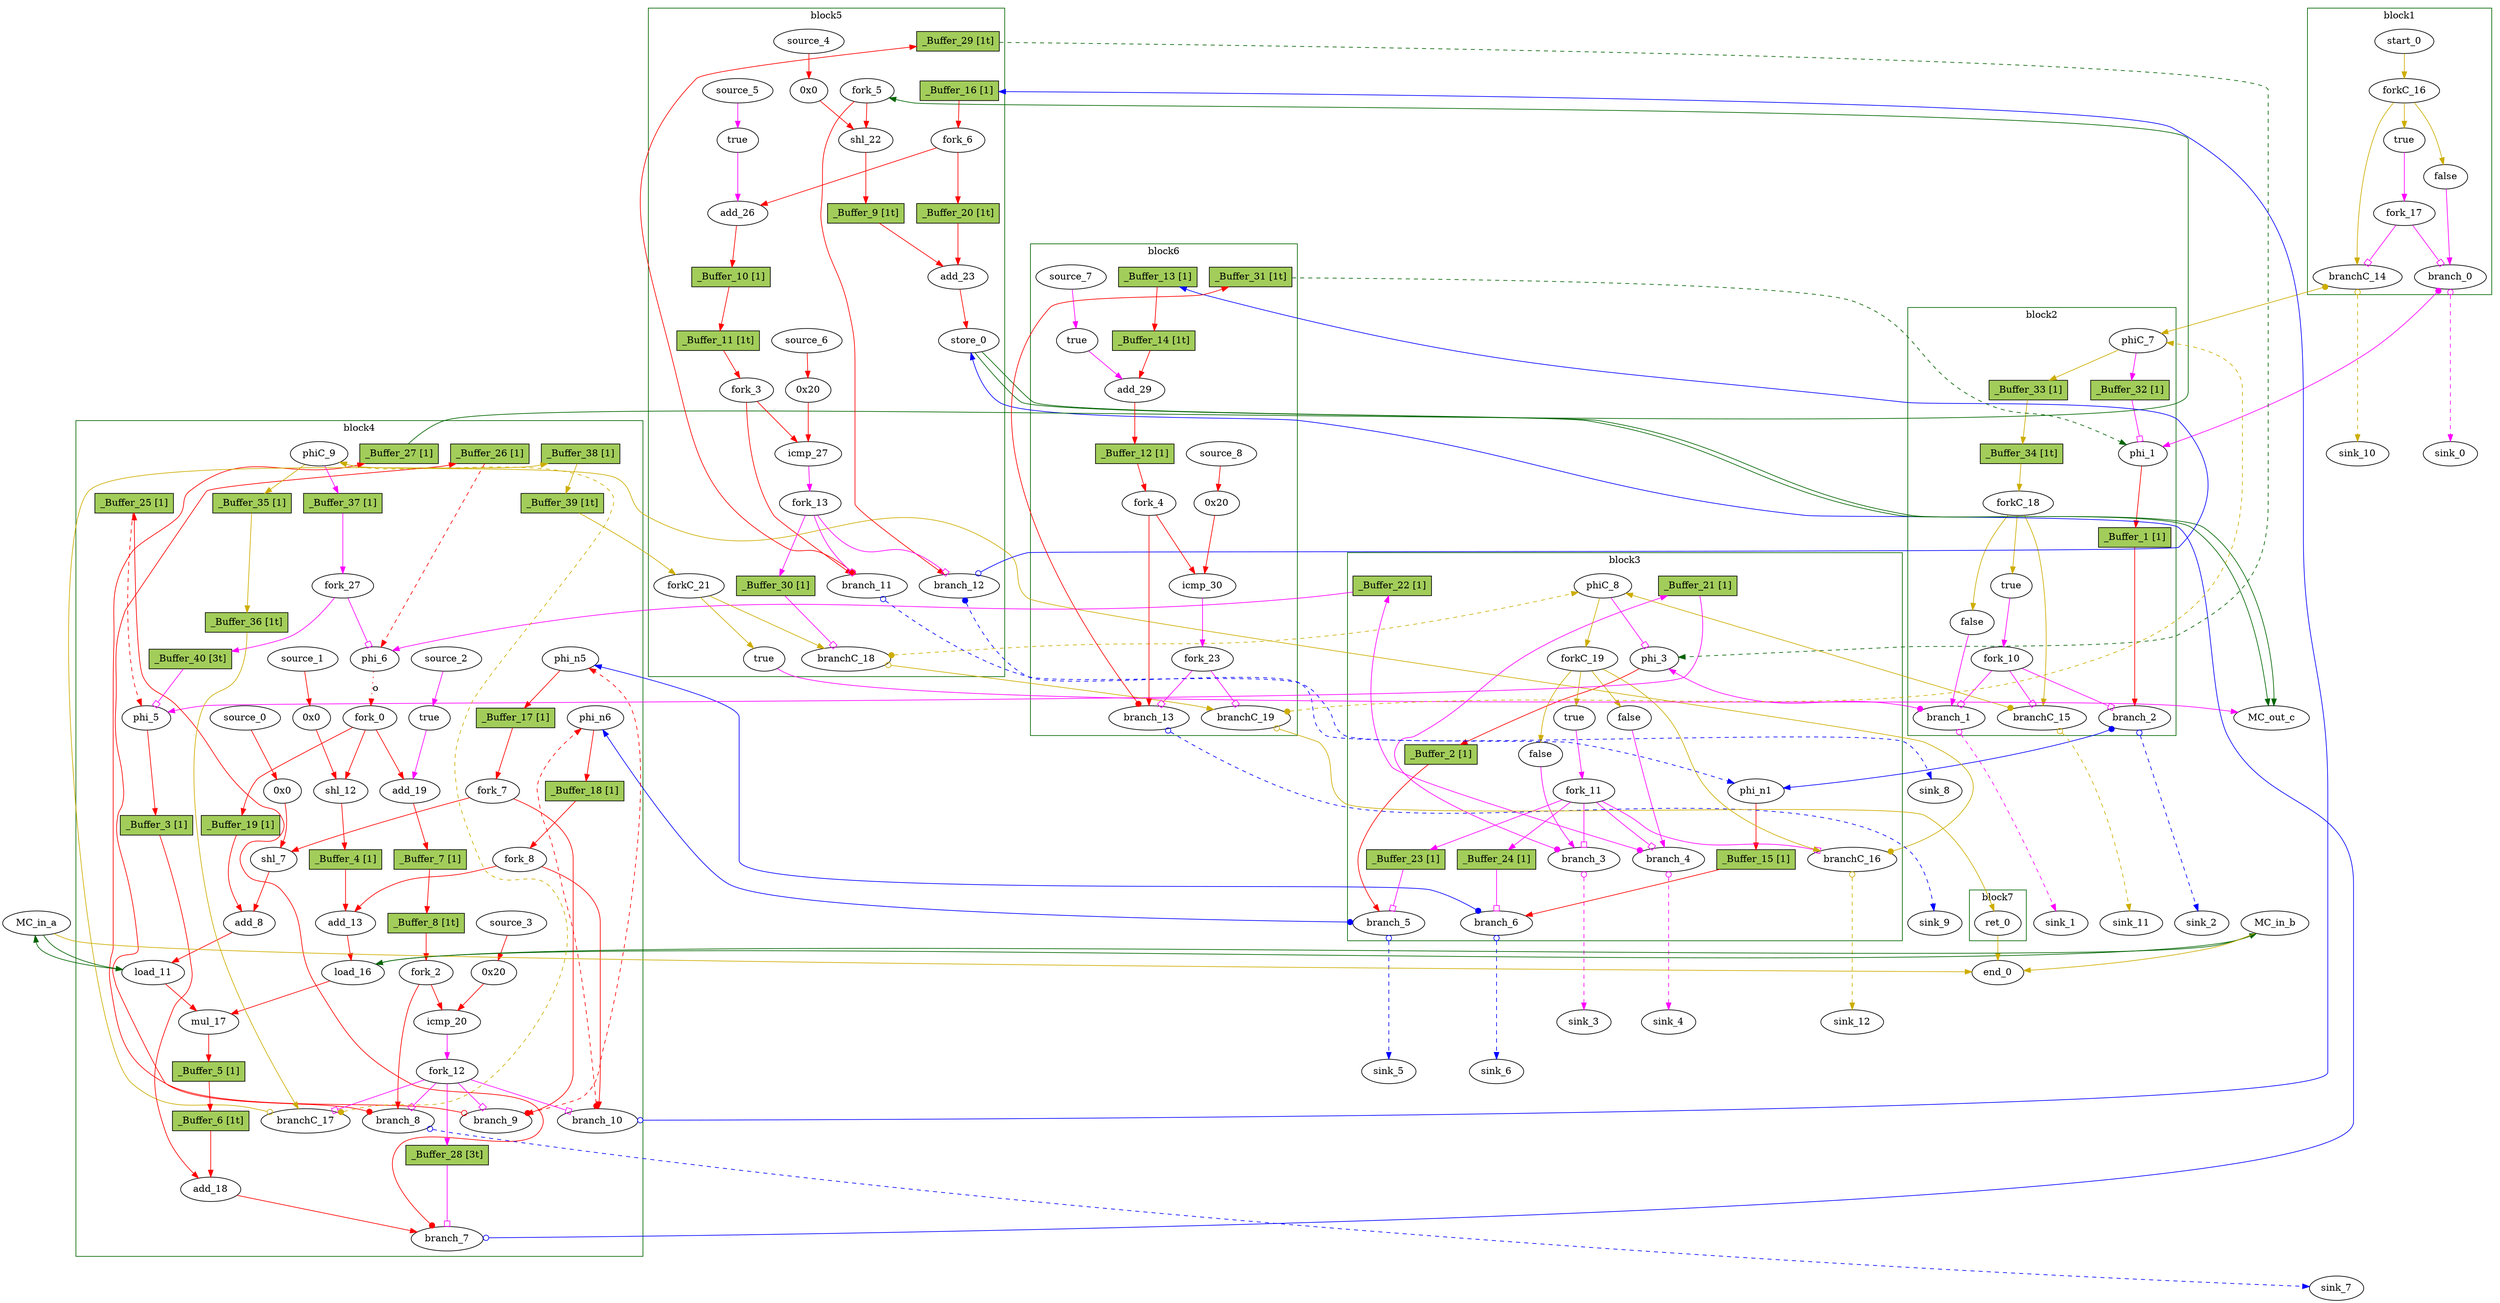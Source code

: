 // Number of blocks: 151
// Number of channels: 244
Digraph G {

  // Blocks
subgraph cluster_1 {
color = "darkgreen"
label = "block1"
  brCst_block1 [type=Constant, in="in1:1", out="out1:1", bbID = 1, value="0x1", label=true,  shape=oval];
  cst_0 [type=Constant, in="in1:1", out="out1:1", bbID = 1, value="0x0", label=false,  shape=oval];
  branch_0 [type=Branch, in="in1:1 in2?:1", out="out1+:1 out2-:1", bbID = 1,  shape=oval];
  start_0 [type=Entry, in="in1:0", out="out1:0", bbID = 1,  shape=oval];
  forkC_16 [type=Fork, in="in1:0", out="out1:0 out2:0 out3:0", bbID = 1,  shape=oval];
  branchC_14 [type=Branch, in="in1:0 in2?:1", out="out1+:0 out2-:0", bbID = 1,  shape=oval];
  fork_17 [type=Fork, in="in1:1", out="out1:1 out2:1", bbID = 1,  shape=oval];
}
subgraph cluster_2 {
color = "darkgreen"
label = "block2"
  phi_1 [type=Mux, in="in1?:1 in2:32 in3:32", out="out1:32", delay=1.397, bbID = 2,  shape=oval];
  brCst_block2 [type=Constant, in="in1:1", out="out1:1", bbID = 2, value="0x1", label=true,  shape=oval];
  cst_1 [type=Constant, in="in1:1", out="out1:1", bbID = 2, value="0x0", label=false,  shape=oval];
  branch_1 [type=Branch, in="in1:1 in2?:1", out="out1+:1 out2-:1", bbID = 2,  shape=oval];
  branch_2 [type=Branch, in="in1:32 in2?:1", out="out1+:32 out2-:32", bbID = 2,  shape=oval];
  fork_10 [type=Fork, in="in1:1", out="out1:1 out2:1 out3:1", bbID = 2,  shape=oval];
  phiC_7 [type=CntrlMerge, in="in1:0 in2:0", out="out1:0 out2?:1", delay=1.412, bbID = 2,  shape=oval];
  forkC_18 [type=Fork, in="in1:0", out="out1:0 out2:0 out3:0", bbID = 2,  shape=oval];
  branchC_15 [type=Branch, in="in1:0 in2?:1", out="out1+:0 out2-:0", bbID = 2,  shape=oval];
  _Buffer_1 [type=Buffer, in="in1:32", out="out1:32", bbID = 2, slots=1, transparent=false, label="_Buffer_1 [1]",  shape=box, style=filled, fillcolor=darkolivegreen3, height = 0.4];
  _Buffer_32 [type=Buffer, in="in1:1", out="out1:1", bbID = 2, slots=1, transparent=false, label="_Buffer_32 [1]",  shape=box, style=filled, fillcolor=darkolivegreen3, height = 0.4];
  _Buffer_33 [type=Buffer, in="in1:0", out="out1:0", bbID = 2, slots=1, transparent=false, label="_Buffer_33 [1]",  shape=box, style=filled, fillcolor=darkolivegreen3, height = 0.4];
  _Buffer_34 [type=Buffer, in="in1:0", out="out1:0", bbID = 2, slots=1, transparent=true, label="_Buffer_34 [1t]",  shape=box, style=filled, fillcolor=darkolivegreen3, height = 0.4];
}
subgraph cluster_3 {
color = "darkgreen"
label = "block3"
  phi_3 [type=Mux, in="in1?:1 in2:32 in3:32", out="out1:32", delay=1.397, bbID = 3,  shape=oval];
  brCst_block3 [type=Constant, in="in1:1", out="out1:1", bbID = 3, value="0x1", label=true,  shape=oval];
  cst_2 [type=Constant, in="in1:1", out="out1:1", bbID = 3, value="0x0", label=false,  shape=oval];
  cst_3 [type=Constant, in="in1:1", out="out1:1", bbID = 3, value="0x0", label=false,  shape=oval];
  phi_n1 [type=Merge, in="in1:32 in2:32", out="out1:32", delay=1.397, bbID = 3,  shape=oval];
  branch_3 [type=Branch, in="in1:1 in2?:1", out="out1+:1 out2-:1", bbID = 3,  shape=oval];
  branch_4 [type=Branch, in="in1:1 in2?:1", out="out1+:1 out2-:1", bbID = 3,  shape=oval];
  branch_5 [type=Branch, in="in1:32 in2?:1", out="out1+:32 out2-:32", bbID = 3,  shape=oval];
  branch_6 [type=Branch, in="in1:32 in2?:1", out="out1+:32 out2-:32", bbID = 3,  shape=oval];
  fork_11 [type=Fork, in="in1:1", out="out1:1 out2:1 out3:1 out4:1 out5:1", bbID = 3,  shape=oval];
  phiC_8 [type=CntrlMerge, in="in1:0 in2:0", out="out1:0 out2?:1", delay=1.412, bbID = 3,  shape=oval];
  forkC_19 [type=Fork, in="in1:0", out="out1:0 out2:0 out3:0 out4:0", bbID = 3,  shape=oval];
  branchC_16 [type=Branch, in="in1:0 in2?:1", out="out1+:0 out2-:0", bbID = 3,  shape=oval];
  _Buffer_2 [type=Buffer, in="in1:32", out="out1:32", bbID = 3, slots=1, transparent=false, label="_Buffer_2 [1]",  shape=box, style=filled, fillcolor=darkolivegreen3, height = 0.4];
  _Buffer_15 [type=Buffer, in="in1:32", out="out1:32", bbID = 3, slots=1, transparent=false, label="_Buffer_15 [1]",  shape=box, style=filled, fillcolor=darkolivegreen3, height = 0.4];
  _Buffer_21 [type=Buffer, in="in1:1", out="out1:1", bbID = 3, slots=1, transparent=false, label="_Buffer_21 [1]",  shape=box, style=filled, fillcolor=darkolivegreen3, height = 0.4];
  _Buffer_22 [type=Buffer, in="in1:1", out="out1:1", bbID = 3, slots=1, transparent=false, label="_Buffer_22 [1]",  shape=box, style=filled, fillcolor=darkolivegreen3, height = 0.4];
  _Buffer_23 [type=Buffer, in="in1:1", out="out1:1", bbID = 3, slots=1, transparent=false, label="_Buffer_23 [1]",  shape=box, style=filled, fillcolor=darkolivegreen3, height = 0.4];
  _Buffer_24 [type=Buffer, in="in1:1", out="out1:1", bbID = 3, slots=1, transparent=false, label="_Buffer_24 [1]",  shape=box, style=filled, fillcolor=darkolivegreen3, height = 0.4];
}
subgraph cluster_4 {
color = "darkgreen"
label = "block4"
  phi_5 [type=Mux, in="in1?:1 in2:32 in3:32", out="out1:32", delay=1.397, bbID = 4, retimingDiff=3.5,  shape=oval];
  phi_6 [type=Mux, in="in1?:1 in2:32 in3:32", out="out1:32", delay=1.397, bbID = 4, retimingDiff=0.5,  shape=oval];
  cst_4 [type=Constant, in="in1:32", out="out1:32", bbID = 4, value="0x0", label="0x0", retimingDiff=1,  shape=oval];
  shl_7 [type=Operator, in="in1:32 in2:32", out="out1:32", op = "add_op", bbID = 4, retimingDiff=1,  shape=oval];
  add_8 [type=Operator, in="in1:32 in2:32", out="out1:32", op = "add_op", delay=2.287, bbID = 4, retimingDiff=1,  shape=oval];
  load_11 [type=Operator, in="in1:32 in2:32", out="out1:32 out2:32", op = "mc_load_op", delay=1.412, bbID = 4, portID = 0, offset = 0, retimingDiff=1,  shape=oval];
  cst_5 [type=Constant, in="in1:32", out="out1:32", bbID = 4, value="0x0", label="0x0", retimingDiff=0.5,  shape=oval];
  shl_12 [type=Operator, in="in1:32 in2:32", out="out1:32", op = "add_op", bbID = 4, retimingDiff=0.5,  shape=oval];
  add_13 [type=Operator, in="in1:32 in2:32", out="out1:32", op = "add_op", delay=2.287, bbID = 4, retimingDiff=1,  shape=oval];
  load_16 [type=Operator, in="in1:32 in2:32", out="out1:32 out2:32", op = "mc_load_op", delay=1.412, bbID = 4, portID = 0, offset = 0, retimingDiff=1,  shape=oval];
  mul_17 [type=Operator, in="in1:32 in2:32", out="out1:32", op = "mul_op", latency=4, bbID = 4, retimingDiff=2,  shape=oval];
  add_18 [type=Operator, in="in1:32 in2:32", out="out1:32", op = "add_op", delay=2.287, bbID = 4, retimingDiff=4,  shape=oval];
  cst_6 [type=Constant, in="in1:1", out="out1:1", bbID = 4, value="0x1", label=true, retimingDiff=0.5,  shape=oval];
  add_19 [type=Operator, in="in1:32 in2:32", out="out1:32", op = "add_op", delay=2.287, bbID = 4, retimingDiff=0.5,  shape=oval];
  cst_7 [type=Constant, in="in1:32", out="out1:32", bbID = 4, value="0x0", label="0x20", retimingDiff=1,  shape=oval];
  icmp_20 [type=Operator, in="in1:32 in2:32", out="out1:1", op = "icmp_ult_op", delay=1.907, bbID = 4, retimingDiff=1,  shape=oval];
  phi_n5 [type=Merge, in="in1:32 in2:32", out="out1:32", delay=1.397, bbID = 4,  shape=oval];
  phi_n6 [type=Merge, in="in1:32 in2:32", out="out1:32", delay=1.397, bbID = 4,  shape=oval];
  fork_0 [type=Fork, in="in1:32", out="out1:32 out2:32 out3:32", bbID = 4, retimingDiff=0.5,  shape=oval];
  fork_2 [type=Fork, in="in1:32", out="out1:32 out2:32", bbID = 4, retimingDiff=1,  shape=oval];
  fork_7 [type=Fork, in="in1:32", out="out1:32 out2:32", bbID = 4, retimingDiff=1,  shape=oval];
  fork_8 [type=Fork, in="in1:32", out="out1:32 out2:32", bbID = 4, retimingDiff=1,  shape=oval];
  branch_7 [type=Branch, in="in1:32 in2?:1", out="out1+:32 out2-:32", bbID = 4, retimingDiff=4,  shape=oval];
  branch_8 [type=Branch, in="in1:32 in2?:1", out="out1+:32 out2-:32", bbID = 4, retimingDiff=1,  shape=oval];
  branch_9 [type=Branch, in="in1:32 in2?:1", out="out1+:32 out2-:32", bbID = 4, retimingDiff=1,  shape=oval];
  branch_10 [type=Branch, in="in1:32 in2?:1", out="out1+:32 out2-:32", bbID = 4, retimingDiff=1,  shape=oval];
  fork_12 [type=Fork, in="in1:1", out="out1:1 out2:1 out3:1 out4:1 out5:1", bbID = 4, retimingDiff=1,  shape=oval];
  phiC_9 [type=CntrlMerge, in="in1:0 in2:0", out="out1:0 out2?:1", delay=1.412, bbID = 4,  shape=oval];
  branchC_17 [type=Branch, in="in1:0 in2?:1", out="out1+:0 out2-:0", bbID = 4, retimingDiff=1,  shape=oval];
  source_0 [type=Source, out="out1:32", bbID = 4, retimingDiff=1,  shape=oval];
  source_1 [type=Source, out="out1:32", bbID = 4, retimingDiff=0.5,  shape=oval];
  source_2 [type=Source, out="out1:1", bbID = 4, retimingDiff=0.5,  shape=oval];
  source_3 [type=Source, out="out1:32", bbID = 4, retimingDiff=1,  shape=oval];
  fork_27 [type=Fork, in="in1:1", out="out1:1 out2:1", bbID = 4, retimingDiff=0.5,  shape=oval];
  _Buffer_3 [type=Buffer, in="in1:32", out="out1:32", bbID = 4, slots=1, transparent=false, label="_Buffer_3 [1]",  shape=box, style=filled, fillcolor=darkolivegreen3, height = 0.4];
  _Buffer_4 [type=Buffer, in="in1:32", out="out1:32", bbID = 4, slots=1, transparent=false, label="_Buffer_4 [1]",  shape=box, style=filled, fillcolor=darkolivegreen3, height = 0.4];
  _Buffer_5 [type=Buffer, in="in1:32", out="out1:32", bbID = 4, slots=1, transparent=false, label="_Buffer_5 [1]",  shape=box, style=filled, fillcolor=darkolivegreen3, height = 0.4];
  _Buffer_6 [type=Buffer, in="in1:32", out="out1:32", bbID = 4, slots=1, transparent=true, label="_Buffer_6 [1t]",  shape=box, style=filled, fillcolor=darkolivegreen3, height = 0.4];
  _Buffer_7 [type=Buffer, in="in1:32", out="out1:32", bbID = 4, slots=1, transparent=false, label="_Buffer_7 [1]",  shape=box, style=filled, fillcolor=darkolivegreen3, height = 0.4];
  _Buffer_8 [type=Buffer, in="in1:32", out="out1:32", bbID = 4, slots=1, transparent=true, label="_Buffer_8 [1t]",  shape=box, style=filled, fillcolor=darkolivegreen3, height = 0.4];
  _Buffer_17 [type=Buffer, in="in1:32", out="out1:32", bbID = 4, slots=1, transparent=false, label="_Buffer_17 [1]",  shape=box, style=filled, fillcolor=darkolivegreen3, height = 0.4];
  _Buffer_18 [type=Buffer, in="in1:32", out="out1:32", bbID = 4, slots=1, transparent=false, label="_Buffer_18 [1]",  shape=box, style=filled, fillcolor=darkolivegreen3, height = 0.4];
  _Buffer_19 [type=Buffer, in="in1:32", out="out1:32", bbID = 4, slots=1, transparent=false, label="_Buffer_19 [1]",  shape=box, style=filled, fillcolor=darkolivegreen3, height = 0.4];
  _Buffer_25 [type=Buffer, in="in1:32", out="out1:32", bbID = 4, slots=1, transparent=false, label="_Buffer_25 [1]",  shape=box, style=filled, fillcolor=darkolivegreen3, height = 0.4];
  _Buffer_26 [type=Buffer, in="in1:32", out="out1:32", bbID = 4, slots=1, transparent=false, label="_Buffer_26 [1]",  shape=box, style=filled, fillcolor=darkolivegreen3, height = 0.4];
  _Buffer_27 [type=Buffer, in="in1:32", out="out1:32", bbID = 4, slots=1, transparent=false, label="_Buffer_27 [1]",  shape=box, style=filled, fillcolor=darkolivegreen3, height = 0.4];
  _Buffer_28 [type=Buffer, in="in1:1", out="out1:1", bbID = 4, slots=3, transparent=true, label="_Buffer_28 [3t]",  shape=box, style=filled, fillcolor=darkolivegreen3, height = 0.4];
  _Buffer_35 [type=Buffer, in="in1:0", out="out1:0", bbID = 4, slots=1, transparent=false, label="_Buffer_35 [1]",  shape=box, style=filled, fillcolor=darkolivegreen3, height = 0.4];
  _Buffer_36 [type=Buffer, in="in1:0", out="out1:0", bbID = 4, slots=1, transparent=true, label="_Buffer_36 [1t]",  shape=box, style=filled, fillcolor=darkolivegreen3, height = 0.4];
  _Buffer_37 [type=Buffer, in="in1:1", out="out1:1", bbID = 4, slots=1, transparent=false, label="_Buffer_37 [1]",  shape=box, style=filled, fillcolor=darkolivegreen3, height = 0.4];
  _Buffer_38 [type=Buffer, in="in1:0", out="out1:0", bbID = 4, slots=1, transparent=false, label="_Buffer_38 [1]",  shape=box, style=filled, fillcolor=darkolivegreen3, height = 0.4];
  _Buffer_39 [type=Buffer, in="in1:0", out="out1:0", bbID = 4, slots=1, transparent=true, label="_Buffer_39 [1t]",  shape=box, style=filled, fillcolor=darkolivegreen3, height = 0.4];
  _Buffer_40 [type=Buffer, in="in1:1", out="out1:1", bbID = 4, slots=3, transparent=true, label="_Buffer_40 [3t]",  shape=box, style=filled, fillcolor=darkolivegreen3, height = 0.4];
}
subgraph cluster_5 {
color = "darkgreen"
label = "block5"
  cst_8 [type=Constant, in="in1:32", out="out1:32", bbID = 5, value="0x0", label="0x0",  shape=oval];
  shl_22 [type=Operator, in="in1:32 in2:32", out="out1:32", op = "add_op", bbID = 5,  shape=oval];
  add_23 [type=Operator, in="in1:32 in2:32", out="out1:32", op = "add_op", delay=2.287, bbID = 5,  shape=oval];
  store_0 [type=Operator, in="in1:32 in2:32", out="out1:32 out2:32", op = "mc_store_op", delay=0.672, bbID = 5, portID = 0, offset = 0,  shape=oval];
  cst_9 [type=Constant, in="in1:1", out="out1:1", bbID = 5, value="0x1", label=true,  shape=oval];
  add_26 [type=Operator, in="in1:32 in2:32", out="out1:32", op = "add_op", delay=2.287, bbID = 5,  shape=oval];
  cst_10 [type=Constant, in="in1:32", out="out1:32", bbID = 5, value="0x0", label="0x20",  shape=oval];
  icmp_27 [type=Operator, in="in1:32 in2:32", out="out1:1", op = "icmp_ult_op", delay=1.907, bbID = 5,  shape=oval];
  fork_3 [type=Fork, in="in1:32", out="out1:32 out2:32", bbID = 5,  shape=oval];
  fork_5 [type=Fork, in="in1:32", out="out1:32 out2:32", bbID = 5,  shape=oval];
  fork_6 [type=Fork, in="in1:32", out="out1:32 out2:32", bbID = 5,  shape=oval];
  branch_11 [type=Branch, in="in1:32 in2?:1", out="out1+:32 out2-:32", bbID = 5,  shape=oval];
  branch_12 [type=Branch, in="in1:32 in2?:1", out="out1+:32 out2-:32", bbID = 5,  shape=oval];
  fork_13 [type=Fork, in="in1:1", out="out1:1 out2:1 out3:1", bbID = 5,  shape=oval];
  cst_13 [type=Constant, in="in1:1", out="out1:1", bbID = 5, value="0x1", label=true,  shape=oval];
  forkC_21 [type=Fork, in="in1:0", out="out1:0 out2:0", bbID = 5,  shape=oval];
  branchC_18 [type=Branch, in="in1:0 in2?:1", out="out1+:0 out2-:0", bbID = 5,  shape=oval];
  source_4 [type=Source, out="out1:32", bbID = 5,  shape=oval];
  source_5 [type=Source, out="out1:1", bbID = 5,  shape=oval];
  source_6 [type=Source, out="out1:32", bbID = 5,  shape=oval];
  _Buffer_9 [type=Buffer, in="in1:32", out="out1:32", bbID = 5, slots=1, transparent=true, label="_Buffer_9 [1t]",  shape=box, style=filled, fillcolor=darkolivegreen3, height = 0.4];
  _Buffer_10 [type=Buffer, in="in1:32", out="out1:32", bbID = 5, slots=1, transparent=false, label="_Buffer_10 [1]",  shape=box, style=filled, fillcolor=darkolivegreen3, height = 0.4];
  _Buffer_11 [type=Buffer, in="in1:32", out="out1:32", bbID = 5, slots=1, transparent=true, label="_Buffer_11 [1t]",  shape=box, style=filled, fillcolor=darkolivegreen3, height = 0.4];
  _Buffer_16 [type=Buffer, in="in1:32", out="out1:32", bbID = 5, slots=1, transparent=false, label="_Buffer_16 [1]",  shape=box, style=filled, fillcolor=darkolivegreen3, height = 0.4];
  _Buffer_20 [type=Buffer, in="in1:32", out="out1:32", bbID = 5, slots=1, transparent=true, label="_Buffer_20 [1t]",  shape=box, style=filled, fillcolor=darkolivegreen3, height = 0.4];
  _Buffer_29 [type=Buffer, in="in1:32", out="out1:32", bbID = 5, slots=1, transparent=true, label="_Buffer_29 [1t]",  shape=box, style=filled, fillcolor=darkolivegreen3, height = 0.4];
  _Buffer_30 [type=Buffer, in="in1:1", out="out1:1", bbID = 5, slots=1, transparent=false, label="_Buffer_30 [1]",  shape=box, style=filled, fillcolor=darkolivegreen3, height = 0.4];
}
subgraph cluster_6 {
color = "darkgreen"
label = "block6"
  cst_11 [type=Constant, in="in1:1", out="out1:1", bbID = 6, value="0x1", label=true,  shape=oval];
  add_29 [type=Operator, in="in1:32 in2:32", out="out1:32", op = "add_op", delay=2.287, bbID = 6,  shape=oval];
  cst_12 [type=Constant, in="in1:32", out="out1:32", bbID = 6, value="0x0", label="0x20",  shape=oval];
  icmp_30 [type=Operator, in="in1:32 in2:32", out="out1:1", op = "icmp_ult_op", delay=1.907, bbID = 6,  shape=oval];
  fork_4 [type=Fork, in="in1:32", out="out1:32 out2:32", bbID = 6,  shape=oval];
  branch_13 [type=Branch, in="in1:32 in2?:1", out="out1+:32 out2-:32", bbID = 6,  shape=oval];
  branchC_19 [type=Branch, in="in1:0 in2?:1", out="out1+:0 out2-:0", bbID = 6,  shape=oval];
  fork_23 [type=Fork, in="in1:1", out="out1:1 out2:1", bbID = 6,  shape=oval];
  source_7 [type=Source, out="out1:1", bbID = 6,  shape=oval];
  source_8 [type=Source, out="out1:32", bbID = 6,  shape=oval];
  _Buffer_12 [type=Buffer, in="in1:32", out="out1:32", bbID = 6, slots=1, transparent=false, label="_Buffer_12 [1]",  shape=box, style=filled, fillcolor=darkolivegreen3, height = 0.4];
  _Buffer_13 [type=Buffer, in="in1:32", out="out1:32", bbID = 6, slots=1, transparent=false, label="_Buffer_13 [1]",  shape=box, style=filled, fillcolor=darkolivegreen3, height = 0.4];
  _Buffer_14 [type=Buffer, in="in1:32", out="out1:32", bbID = 6, slots=1, transparent=true, label="_Buffer_14 [1t]",  shape=box, style=filled, fillcolor=darkolivegreen3, height = 0.4];
  _Buffer_31 [type=Buffer, in="in1:32", out="out1:32", bbID = 6, slots=1, transparent=true, label="_Buffer_31 [1t]",  shape=box, style=filled, fillcolor=darkolivegreen3, height = 0.4];
}
subgraph cluster_7 {
color = "darkgreen"
label = "block7"
  ret_0 [type=Operator, in="in1:0", out="out1:0", op = "ret_op", bbID = 7,  shape=oval];
}
  MC_in_a [type=MC, in="in1:32*l0a", out="out1:32*l0d out2:0*e", bbID = 0, memory = "in_a", bbcount = 0, ldcount = 1, stcount = 0, ];
  MC_in_b [type=MC, in="in1:32*l0a", out="out1:32*l0d out2:0*e", bbID = 0, memory = "in_b", bbcount = 0, ldcount = 1, stcount = 0, ];
  MC_out_c [type=MC, in="in1:32*c0 in2:32*s0a in3:32*s0d", out="out1:0*e", bbID = 0, memory = "out_c", bbcount = 1, ldcount = 0, stcount = 1, ];
  end_0 [type=Exit, in="in1:0*e in2:0*e in3:0*e in4:0", out="out1:0", bbID = 0,  shape=oval];
  sink_0 [type=Sink, in="in1:1", bbID = 0,  shape=oval];
  sink_1 [type=Sink, in="in1:1", bbID = 0,  shape=oval];
  sink_2 [type=Sink, in="in1:32", bbID = 0,  shape=oval];
  sink_3 [type=Sink, in="in1:1", bbID = 0,  shape=oval];
  sink_4 [type=Sink, in="in1:1", bbID = 0,  shape=oval];
  sink_5 [type=Sink, in="in1:32", bbID = 0,  shape=oval];
  sink_6 [type=Sink, in="in1:32", bbID = 0,  shape=oval];
  sink_7 [type=Sink, in="in1:32", bbID = 0,  shape=oval];
  sink_8 [type=Sink, in="in1:32", bbID = 0,  shape=oval];
  sink_9 [type=Sink, in="in1:32", bbID = 0,  shape=oval];
  sink_10 [type=Sink, in="in1:0", bbID = 0,  shape=oval];
  sink_11 [type=Sink, in="in1:0", bbID = 0,  shape=oval];
  sink_12 [type=Sink, in="in1:0", bbID = 0,  shape=oval];

  // Channels
  brCst_block1 -> fork_17 [from=out1, to=in1, arrowhead=normal, color=magenta];
  cst_0 -> branch_0 [from=out1, to=in1, arrowhead=normal, color=magenta];
  phi_1 -> _Buffer_1 [from=out1, to=in1, arrowhead=normal, color=red];
  brCst_block2 -> fork_10 [from=out1, to=in1, arrowhead=normal, color=magenta];
  cst_1 -> branch_1 [from=out1, to=in1, arrowhead=normal, color=magenta];
  phi_3 -> _Buffer_2 [from=out1, to=in1, arrowhead=normal, color=red];
  brCst_block3 -> fork_11 [from=out1, to=in1, arrowhead=normal, color=magenta];
  cst_2 -> branch_3 [from=out1, to=in1, arrowhead=normal, color=magenta];
  phi_5 -> _Buffer_3 [from=out1, to=in1, arrowhead=normal, color=red];
  cst_3 -> branch_4 [from=out1, to=in1, arrowhead=normal, color=magenta];
  phi_6 -> fork_0 [from=out1, to=in1, arrowhead=normal, color=red, slots=1, style=dotted, label="o", transparent=true];
  cst_4 -> shl_7 [from=out1, to=in2, arrowhead=normal, color=red];
  shl_7 -> add_8 [from=out1, to=in1, arrowhead=normal, color=red];
  add_8 -> load_11 [from=out1, to=in2, arrowhead=normal, color=red];
  load_11 -> mul_17 [from=out1, to=in1, arrowhead=normal, color=red];
  load_11 -> MC_in_a [from=out2, to=in1, arrowhead=normal, color=darkgreen];
  cst_5 -> shl_12 [from=out1, to=in2, arrowhead=normal, color=red];
  shl_12 -> _Buffer_4 [from=out1, to=in1, arrowhead=normal, color=red];
  add_13 -> load_16 [from=out1, to=in2, arrowhead=normal, color=red];
  load_16 -> mul_17 [from=out1, to=in2, arrowhead=normal, color=red];
  load_16 -> MC_in_b [from=out2, to=in1, arrowhead=normal, color=darkgreen];
  mul_17 -> _Buffer_5 [from=out1, to=in1, arrowhead=normal, color=red];
  add_18 -> branch_7 [from=out1, to=in1, arrowhead=normal, color=red];
  cst_6 -> add_19 [from=out1, to=in2, arrowhead=normal, color=magenta];
  add_19 -> _Buffer_7 [from=out1, to=in1, arrowhead=normal, color=red];
  cst_7 -> icmp_20 [from=out1, to=in2, arrowhead=normal, color=red];
  icmp_20 -> fork_12 [from=out1, to=in1, arrowhead=normal, color=magenta];
  cst_8 -> shl_22 [from=out1, to=in2, arrowhead=normal, color=red];
  shl_22 -> _Buffer_9 [from=out1, to=in1, arrowhead=normal, color=red];
  add_23 -> store_0 [from=out1, to=in2, arrowhead=normal, color=red];
  store_0 -> MC_out_c [from=out2, to=in2, arrowhead=normal, color=darkgreen];
  store_0 -> MC_out_c [from=out1, to=in3, arrowhead=normal, color=darkgreen];
  cst_9 -> add_26 [from=out1, to=in2, arrowhead=normal, color=magenta];
  add_26 -> _Buffer_10 [from=out1, to=in1, arrowhead=normal, color=red];
  cst_10 -> icmp_27 [from=out1, to=in2, arrowhead=normal, color=red];
  icmp_27 -> fork_13 [from=out1, to=in1, arrowhead=normal, color=magenta];
  cst_11 -> add_29 [from=out1, to=in2, arrowhead=normal, color=magenta];
  add_29 -> _Buffer_12 [from=out1, to=in1, arrowhead=normal, color=red];
  cst_12 -> icmp_30 [from=out1, to=in2, arrowhead=normal, color=red];
  icmp_30 -> fork_23 [from=out1, to=in1, arrowhead=normal, color=magenta];
  ret_0 -> end_0 [from=out1, to=in4, arrowhead=normal, color=gold3];
  branch_12 -> _Buffer_13 [from=out2, to=in1, dir=both, arrowtail=odot, arrowhead=normal, color=blue];
  phi_n1 -> _Buffer_15 [from=out1, to=in1, arrowhead=normal, color=red];
  _Buffer_27 -> fork_5 [from=out1, to=in1, arrowhead=normal, color=darkgreen];
  branch_10 -> _Buffer_16 [from=out2, to=in1, dir=both, arrowtail=odot, arrowhead=normal, color=blue];
  branch_7 -> store_0 [from=out2, to=in1, dir=both, arrowtail=odot, arrowhead=normal, color=blue];
  phi_n5 -> _Buffer_17 [from=out1, to=in1, arrowhead=normal, color=red];
  phi_n6 -> _Buffer_18 [from=out1, to=in1, arrowhead=normal, color=red];
  fork_0 -> _Buffer_19 [from=out1, to=in1, arrowhead=normal, color=red];
  fork_0 -> shl_12 [from=out2, to=in1, arrowhead=normal, color=red];
  fork_0 -> add_19 [from=out3, to=in1, arrowhead=normal, color=red];
  fork_2 -> icmp_20 [from=out1, to=in1, arrowhead=normal, color=red];
  fork_2 -> branch_8 [from=out2, to=in1, arrowhead=normal, color=red];
  fork_3 -> icmp_27 [from=out1, to=in1, arrowhead=normal, color=red];
  fork_3 -> branch_11 [from=out2, to=in1, arrowhead=normal, color=red];
  fork_4 -> icmp_30 [from=out1, to=in1, arrowhead=normal, color=red];
  fork_4 -> branch_13 [from=out2, to=in1, arrowhead=normal, color=red];
  fork_5 -> shl_22 [from=out1, to=in1, arrowhead=normal, color=red];
  fork_5 -> branch_12 [from=out2, to=in1, arrowhead=normal, color=red];
  fork_6 -> _Buffer_20 [from=out1, to=in1, arrowhead=normal, color=red];
  fork_6 -> add_26 [from=out2, to=in1, arrowhead=normal, color=red];
  fork_7 -> shl_7 [from=out1, to=in1, arrowhead=normal, color=red];
  fork_7 -> branch_9 [from=out2, to=in1, arrowhead=normal, color=red];
  fork_8 -> add_13 [from=out1, to=in2, arrowhead=normal, color=red];
  fork_8 -> branch_10 [from=out2, to=in1, arrowhead=normal, color=red];
  branch_0 -> phi_1 [from=out1, to=in2, dir=both, arrowtail=dot, arrowhead=normal, color=magenta];
  branch_0 -> sink_0 [from=out2, to=in1, dir=both, arrowtail=odot, arrowhead=normal, color=magenta, style=dashed, minlen = 3];
  branch_1 -> phi_3 [from=out1, to=in2, dir=both, arrowtail=dot, arrowhead=normal, color=magenta];
  branch_1 -> sink_1 [from=out2, to=in1, dir=both, arrowtail=odot, arrowhead=normal, color=magenta, style=dashed, minlen = 3];
  branch_2 -> phi_n1 [from=out1, to=in1, dir=both, arrowtail=dot, arrowhead=normal, color=blue];
  branch_2 -> sink_2 [from=out2, to=in1, dir=both, arrowtail=odot, arrowhead=normal, color=blue, style=dashed, minlen = 3];
  fork_10 -> branch_1 [from=out2, to=in2, arrowhead=obox, color=magenta];
  fork_10 -> branch_2 [from=out1, to=in2, arrowhead=obox, color=magenta];
  fork_10 -> branchC_15 [from=out3, to=in2, arrowhead=obox, color=magenta];
  branch_3 -> _Buffer_21 [from=out1, to=in1, dir=both, arrowtail=dot, arrowhead=normal, color=magenta, constraint=false];
  branch_3 -> sink_3 [from=out2, to=in1, dir=both, arrowtail=odot, arrowhead=normal, color=magenta, style=dashed, minlen = 3];
  branch_4 -> _Buffer_22 [from=out1, to=in1, dir=both, arrowtail=dot, arrowhead=normal, color=magenta, constraint=false];
  branch_4 -> sink_4 [from=out2, to=in1, dir=both, arrowtail=odot, arrowhead=normal, color=magenta, style=dashed, minlen = 3];
  branch_5 -> phi_n6 [from=out1, to=in1, dir=both, arrowtail=dot, arrowhead=normal, color=blue];
  branch_5 -> sink_5 [from=out2, to=in1, dir=both, arrowtail=odot, arrowhead=normal, color=blue, style=dashed, minlen = 3];
  branch_6 -> phi_n5 [from=out1, to=in1, dir=both, arrowtail=dot, arrowhead=normal, color=blue];
  branch_6 -> sink_6 [from=out2, to=in1, dir=both, arrowtail=odot, arrowhead=normal, color=blue, style=dashed, minlen = 3];
  fork_11 -> branch_3 [from=out4, to=in2, arrowhead=obox, color=magenta];
  fork_11 -> branch_4 [from=out3, to=in2, arrowhead=obox, color=magenta];
  fork_11 -> _Buffer_23 [from=out2, to=in1, arrowhead=normal, color=magenta];
  fork_11 -> _Buffer_24 [from=out1, to=in1, arrowhead=normal, color=magenta];
  fork_11 -> branchC_16 [from=out5, to=in2, arrowhead=obox, color=magenta];
  branch_7 -> _Buffer_25 [from=out1, to=in1, dir=both, arrowtail=dot, arrowhead=normal, color=red, constraint=false];
  branch_8 -> _Buffer_26 [from=out1, to=in1, dir=both, arrowtail=dot, arrowhead=normal, color=red, constraint=false];
  branch_8 -> sink_7 [from=out2, to=in1, dir=both, arrowtail=odot, arrowhead=normal, color=blue, style=dashed, minlen = 3];
  branch_9 -> _Buffer_27 [from=out2, to=in1, dir=both, arrowtail=odot, arrowhead=normal, color=red, constraint=false];
  branch_9 -> phi_n5 [from=out1, to=in2, dir=both, arrowtail=dot, arrowhead=normal, color=red, constraint=false, style=dashed, minlen = 3];
  branch_10 -> phi_n6 [from=out1, to=in2, dir=both, arrowtail=dot, arrowhead=normal, color=red, constraint=false, style=dashed, minlen = 3];
  fork_12 -> _Buffer_28 [from=out4, to=in1, arrowhead=normal, color=magenta];
  fork_12 -> branch_8 [from=out3, to=in2, arrowhead=obox, color=magenta];
  fork_12 -> branch_9 [from=out2, to=in2, arrowhead=obox, color=magenta];
  fork_12 -> branch_10 [from=out1, to=in2, arrowhead=obox, color=magenta];
  fork_12 -> branchC_17 [from=out5, to=in2, arrowhead=obox, color=magenta];
  branch_11 -> _Buffer_29 [from=out1, to=in1, dir=both, arrowtail=dot, arrowhead=normal, color=red, constraint=false];
  branch_11 -> sink_8 [from=out2, to=in1, dir=both, arrowtail=odot, arrowhead=normal, color=blue, style=dashed, minlen = 3];
  branch_12 -> phi_n1 [from=out1, to=in2, dir=both, arrowtail=dot, arrowhead=normal, color=blue, style=dashed, minlen = 3];
  fork_13 -> branch_11 [from=out2, to=in2, arrowhead=obox, color=magenta];
  fork_13 -> branch_12 [from=out1, to=in2, arrowhead=obox, color=magenta];
  fork_13 -> _Buffer_30 [from=out3, to=in1, arrowhead=normal, color=magenta];
  branch_13 -> _Buffer_31 [from=out1, to=in1, dir=both, arrowtail=dot, arrowhead=normal, color=red, constraint=false];
  branch_13 -> sink_9 [from=out2, to=in1, dir=both, arrowtail=odot, arrowhead=normal, color=blue, style=dashed, minlen = 3];
  MC_in_a -> load_11 [from=out1, to=in1, arrowhead=normal, color=darkgreen];
  MC_in_a -> end_0 [from=out2, to=in1, arrowhead=normal, color=gold3];
  MC_in_b -> load_16 [from=out1, to=in1, arrowhead=normal, color=darkgreen];
  MC_in_b -> end_0 [from=out2, to=in2, arrowhead=normal, color=gold3];
  //MC_out_c -> end_0 [from=out1, to=in3, arrowhead=normal, color=gold3];
  cst_13 -> MC_out_c [from=out1, to=in1, arrowhead=normal, color=magenta];
  start_0 -> forkC_16 [from=out1, to=in1, arrowhead=normal, color=gold3];
  forkC_16 -> brCst_block1 [from=out3, to=in1, arrowhead=normal, color=gold3];
  forkC_16 -> cst_0 [from=out1, to=in1, arrowhead=normal, color=gold3];
  forkC_16 -> branchC_14 [from=out2, to=in1, arrowhead=normal, color=gold3];
  branchC_14 -> phiC_7 [from=out1, to=in1, dir=both, arrowtail=dot, arrowhead=normal, color=gold3];
  branchC_14 -> sink_10 [from=out2, to=in1, dir=both, arrowtail=odot, arrowhead=normal, color=gold3, style=dashed, minlen = 3];
  fork_17 -> branch_0 [from=out1, to=in2, arrowhead=obox, color=magenta];
  fork_17 -> branchC_14 [from=out2, to=in2, arrowhead=obox, color=magenta];
  phiC_7 -> _Buffer_32 [from=out2, to=in1, arrowhead=normal, color=magenta];
  phiC_7 -> _Buffer_33 [from=out1, to=in1, arrowhead=normal, color=gold3];
  forkC_18 -> brCst_block2 [from=out3, to=in1, arrowhead=normal, color=gold3];
  forkC_18 -> cst_1 [from=out1, to=in1, arrowhead=normal, color=gold3];
  forkC_18 -> branchC_15 [from=out2, to=in1, arrowhead=normal, color=gold3];
  branchC_15 -> phiC_8 [from=out1, to=in1, dir=both, arrowtail=dot, arrowhead=normal, color=gold3];
  branchC_15 -> sink_11 [from=out2, to=in1, dir=both, arrowtail=odot, arrowhead=normal, color=gold3, style=dashed, minlen = 3];
  phiC_8 -> phi_3 [from=out2, to=in1, arrowhead=obox, color=magenta];
  phiC_8 -> forkC_19 [from=out1, to=in1, arrowhead=normal, color=gold3];
  forkC_19 -> brCst_block3 [from=out4, to=in1, arrowhead=normal, color=gold3];
  forkC_19 -> cst_2 [from=out1, to=in1, arrowhead=normal, color=gold3];
  forkC_19 -> cst_3 [from=out2, to=in1, arrowhead=normal, color=gold3];
  forkC_19 -> branchC_16 [from=out3, to=in1, arrowhead=normal, color=gold3];
  branchC_16 -> phiC_9 [from=out1, to=in1, dir=both, arrowtail=dot, arrowhead=normal, color=gold3];
  branchC_16 -> sink_12 [from=out2, to=in1, dir=both, arrowtail=odot, arrowhead=normal, color=gold3, style=dashed, minlen = 3];
  phiC_9 -> _Buffer_35 [from=out1, to=in1, arrowhead=normal, color=gold3];
  phiC_9 -> _Buffer_37 [from=out2, to=in1, arrowhead=normal, color=magenta];
  branchC_17 -> phiC_9 [from=out1, to=in2, dir=both, arrowtail=dot, arrowhead=normal, color=gold3, constraint=false, style=dashed, minlen = 3];
  branchC_17 -> _Buffer_38 [from=out2, to=in1, dir=both, arrowtail=odot, arrowhead=normal, color=gold3, constraint=false];
  _Buffer_39 -> forkC_21 [from=out1, to=in1, arrowhead=normal, color=gold3];
  forkC_21 -> cst_13 [from=out1, to=in1, arrowhead=normal, color=gold3];
  forkC_21 -> branchC_18 [from=out2, to=in1, arrowhead=normal, color=gold3];
  branchC_18 -> phiC_8 [from=out1, to=in2, dir=both, arrowtail=dot, arrowhead=normal, color=gold3, style=dashed, minlen = 3];
  branchC_18 -> branchC_19 [from=out2, to=in1, dir=both, arrowtail=odot, arrowhead=normal, color=gold3];
  branchC_19 -> phiC_7 [from=out1, to=in2, dir=both, arrowtail=dot, arrowhead=normal, color=gold3, style=dashed, minlen = 3];
  fork_23 -> branch_13 [from=out1, to=in2, arrowhead=obox, color=magenta];
  fork_23 -> branchC_19 [from=out2, to=in2, arrowhead=obox, color=magenta];
  branchC_19 -> ret_0 [from=out2, to=in1, dir=both, arrowtail=odot, arrowhead=normal, color=gold3];
  source_0 -> cst_4 [from=out1, to=in1, arrowhead=normal, color=red];
  source_1 -> cst_5 [from=out1, to=in1, arrowhead=normal, color=red];
  source_2 -> cst_6 [from=out1, to=in1, arrowhead=normal, color=magenta];
  source_3 -> cst_7 [from=out1, to=in1, arrowhead=normal, color=red];
  source_4 -> cst_8 [from=out1, to=in1, arrowhead=normal, color=red];
  source_5 -> cst_9 [from=out1, to=in1, arrowhead=normal, color=magenta];
  source_6 -> cst_10 [from=out1, to=in1, arrowhead=normal, color=red];
  source_7 -> cst_11 [from=out1, to=in1, arrowhead=normal, color=magenta];
  source_8 -> cst_12 [from=out1, to=in1, arrowhead=normal, color=red];
  fork_27 -> _Buffer_40 [from=out1, to=in1, arrowhead=normal, color=magenta];
  fork_27 -> phi_6 [from=out2, to=in1, arrowhead=obox, color=magenta];
  _Buffer_1 -> branch_2 [from=out1, to=in1, arrowhead=normal, color=red];
  _Buffer_2 -> branch_5 [from=out1, to=in1, arrowhead=normal, color=red];
  _Buffer_3 -> add_18 [from=out1, to=in1, arrowhead=normal, color=red];
  _Buffer_4 -> add_13 [from=out1, to=in1, arrowhead=normal, color=red];
  _Buffer_5 -> _Buffer_6 [from=out1, to=in1, arrowhead=normal, color=red];
  _Buffer_6 -> add_18 [from=out1, to=in2, arrowhead=normal, color=red];
  _Buffer_7 -> _Buffer_8 [from=out1, to=in1, arrowhead=normal, color=red];
  _Buffer_8 -> fork_2 [from=out1, to=in1, arrowhead=normal, color=red];
  _Buffer_9 -> add_23 [from=out1, to=in1, arrowhead=normal, color=red];
  _Buffer_10 -> _Buffer_11 [from=out1, to=in1, arrowhead=normal, color=red];
  _Buffer_11 -> fork_3 [from=out1, to=in1, arrowhead=normal, color=red];
  _Buffer_12 -> fork_4 [from=out1, to=in1, arrowhead=normal, color=red];
  _Buffer_13 -> _Buffer_14 [from=out1, to=in1, arrowhead=normal, color=red];
  _Buffer_14 -> add_29 [from=out1, to=in1, arrowhead=normal, color=red];
  _Buffer_15 -> branch_6 [from=out1, to=in1, arrowhead=normal, color=red];
  _Buffer_16 -> fork_6 [from=out1, to=in1, arrowhead=normal, color=red];
  _Buffer_17 -> fork_7 [from=out1, to=in1, arrowhead=normal, color=red];
  _Buffer_18 -> fork_8 [from=out1, to=in1, arrowhead=normal, color=red];
  _Buffer_19 -> add_8 [from=out1, to=in2, arrowhead=normal, color=red];
  _Buffer_20 -> add_23 [from=out1, to=in2, arrowhead=normal, color=red];
  _Buffer_21 -> phi_5 [from=out1, to=in2, arrowhead=normal, color=magenta];
  _Buffer_22 -> phi_6 [from=out1, to=in2, arrowhead=normal, color=magenta];
  _Buffer_23 -> branch_5 [from=out1, to=in2, arrowhead=obox, color=magenta];
  _Buffer_24 -> branch_6 [from=out1, to=in2, arrowhead=obox, color=magenta];
  _Buffer_25 -> phi_5 [from=out1, to=in3, arrowhead=normal, color=red, style=dashed, minlen = 3];
  _Buffer_26 -> phi_6 [from=out1, to=in3, arrowhead=normal, color=red, style=dashed, minlen = 3];
  _Buffer_28 -> branch_7 [from=out1, to=in2, arrowhead=obox, color=magenta];
  _Buffer_29 -> phi_3 [from=out1, to=in3, arrowhead=normal, color=darkgreen, style=dashed, minlen = 3];
  _Buffer_30 -> branchC_18 [from=out1, to=in2, arrowhead=obox, color=magenta];
  _Buffer_31 -> phi_1 [from=out1, to=in3, arrowhead=normal, color=darkgreen, style=dashed, minlen = 3];
  _Buffer_32 -> phi_1 [from=out1, to=in1, arrowhead=obox, color=magenta];
  _Buffer_33 -> _Buffer_34 [from=out1, to=in1, arrowhead=normal, color=gold3];
  _Buffer_34 -> forkC_18 [from=out1, to=in1, arrowhead=normal, color=gold3];
  _Buffer_35 -> _Buffer_36 [from=out1, to=in1, arrowhead=normal, color=gold3];
  _Buffer_36 -> branchC_17 [from=out1, to=in1, arrowhead=normal, color=gold3];
  _Buffer_37 -> fork_27 [from=out1, to=in1, arrowhead=normal, color=magenta];
  _Buffer_38 -> _Buffer_39 [from=out1, to=in1, arrowhead=normal, color=gold3];
  _Buffer_40 -> phi_5 [from=out1, to=in1, arrowhead=obox, color=magenta];
}
